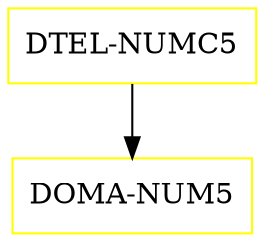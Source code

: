 digraph G {
  "DTEL-NUMC5" [shape=box,color=yellow];
  "DOMA-NUM5" [shape=box,color=yellow,URL="./DOMA_NUM5.html"];
  "DTEL-NUMC5" -> "DOMA-NUM5";
}
